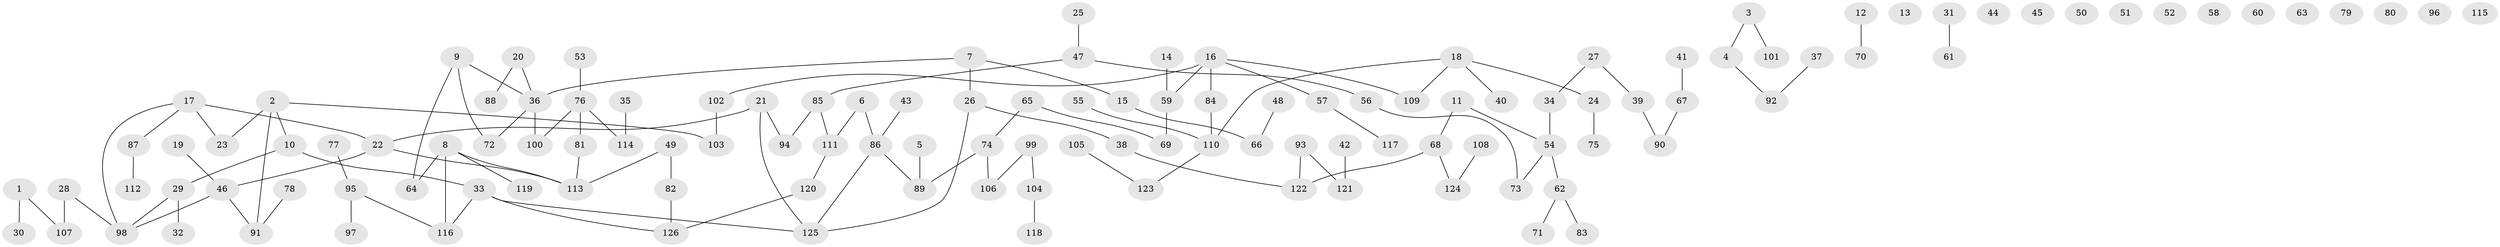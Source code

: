 // coarse degree distribution, {2: 0.25301204819277107, 4: 0.10843373493975904, 3: 0.12048192771084337, 5: 0.03614457831325301, 0: 0.18072289156626506, 1: 0.27710843373493976, 6: 0.024096385542168676}
// Generated by graph-tools (version 1.1) at 2025/23/03/03/25 07:23:28]
// undirected, 126 vertices, 123 edges
graph export_dot {
graph [start="1"]
  node [color=gray90,style=filled];
  1;
  2;
  3;
  4;
  5;
  6;
  7;
  8;
  9;
  10;
  11;
  12;
  13;
  14;
  15;
  16;
  17;
  18;
  19;
  20;
  21;
  22;
  23;
  24;
  25;
  26;
  27;
  28;
  29;
  30;
  31;
  32;
  33;
  34;
  35;
  36;
  37;
  38;
  39;
  40;
  41;
  42;
  43;
  44;
  45;
  46;
  47;
  48;
  49;
  50;
  51;
  52;
  53;
  54;
  55;
  56;
  57;
  58;
  59;
  60;
  61;
  62;
  63;
  64;
  65;
  66;
  67;
  68;
  69;
  70;
  71;
  72;
  73;
  74;
  75;
  76;
  77;
  78;
  79;
  80;
  81;
  82;
  83;
  84;
  85;
  86;
  87;
  88;
  89;
  90;
  91;
  92;
  93;
  94;
  95;
  96;
  97;
  98;
  99;
  100;
  101;
  102;
  103;
  104;
  105;
  106;
  107;
  108;
  109;
  110;
  111;
  112;
  113;
  114;
  115;
  116;
  117;
  118;
  119;
  120;
  121;
  122;
  123;
  124;
  125;
  126;
  1 -- 30;
  1 -- 107;
  2 -- 10;
  2 -- 23;
  2 -- 91;
  2 -- 103;
  3 -- 4;
  3 -- 101;
  4 -- 92;
  5 -- 89;
  6 -- 86;
  6 -- 111;
  7 -- 15;
  7 -- 26;
  7 -- 36;
  8 -- 64;
  8 -- 113;
  8 -- 116;
  8 -- 119;
  9 -- 36;
  9 -- 64;
  9 -- 72;
  10 -- 29;
  10 -- 33;
  11 -- 54;
  11 -- 68;
  12 -- 70;
  14 -- 59;
  15 -- 66;
  16 -- 57;
  16 -- 59;
  16 -- 84;
  16 -- 102;
  16 -- 109;
  17 -- 22;
  17 -- 23;
  17 -- 87;
  17 -- 98;
  18 -- 24;
  18 -- 40;
  18 -- 109;
  18 -- 110;
  19 -- 46;
  20 -- 36;
  20 -- 88;
  21 -- 22;
  21 -- 94;
  21 -- 125;
  22 -- 46;
  22 -- 113;
  24 -- 75;
  25 -- 47;
  26 -- 38;
  26 -- 125;
  27 -- 34;
  27 -- 39;
  28 -- 98;
  28 -- 107;
  29 -- 32;
  29 -- 98;
  31 -- 61;
  33 -- 116;
  33 -- 125;
  33 -- 126;
  34 -- 54;
  35 -- 114;
  36 -- 72;
  36 -- 100;
  37 -- 92;
  38 -- 122;
  39 -- 90;
  41 -- 67;
  42 -- 121;
  43 -- 86;
  46 -- 91;
  46 -- 98;
  47 -- 56;
  47 -- 85;
  48 -- 66;
  49 -- 82;
  49 -- 113;
  53 -- 76;
  54 -- 62;
  54 -- 73;
  55 -- 110;
  56 -- 73;
  57 -- 117;
  59 -- 69;
  62 -- 71;
  62 -- 83;
  65 -- 69;
  65 -- 74;
  67 -- 90;
  68 -- 122;
  68 -- 124;
  74 -- 89;
  74 -- 106;
  76 -- 81;
  76 -- 100;
  76 -- 114;
  77 -- 95;
  78 -- 91;
  81 -- 113;
  82 -- 126;
  84 -- 110;
  85 -- 94;
  85 -- 111;
  86 -- 89;
  86 -- 125;
  87 -- 112;
  93 -- 121;
  93 -- 122;
  95 -- 97;
  95 -- 116;
  99 -- 104;
  99 -- 106;
  102 -- 103;
  104 -- 118;
  105 -- 123;
  108 -- 124;
  110 -- 123;
  111 -- 120;
  120 -- 126;
}
